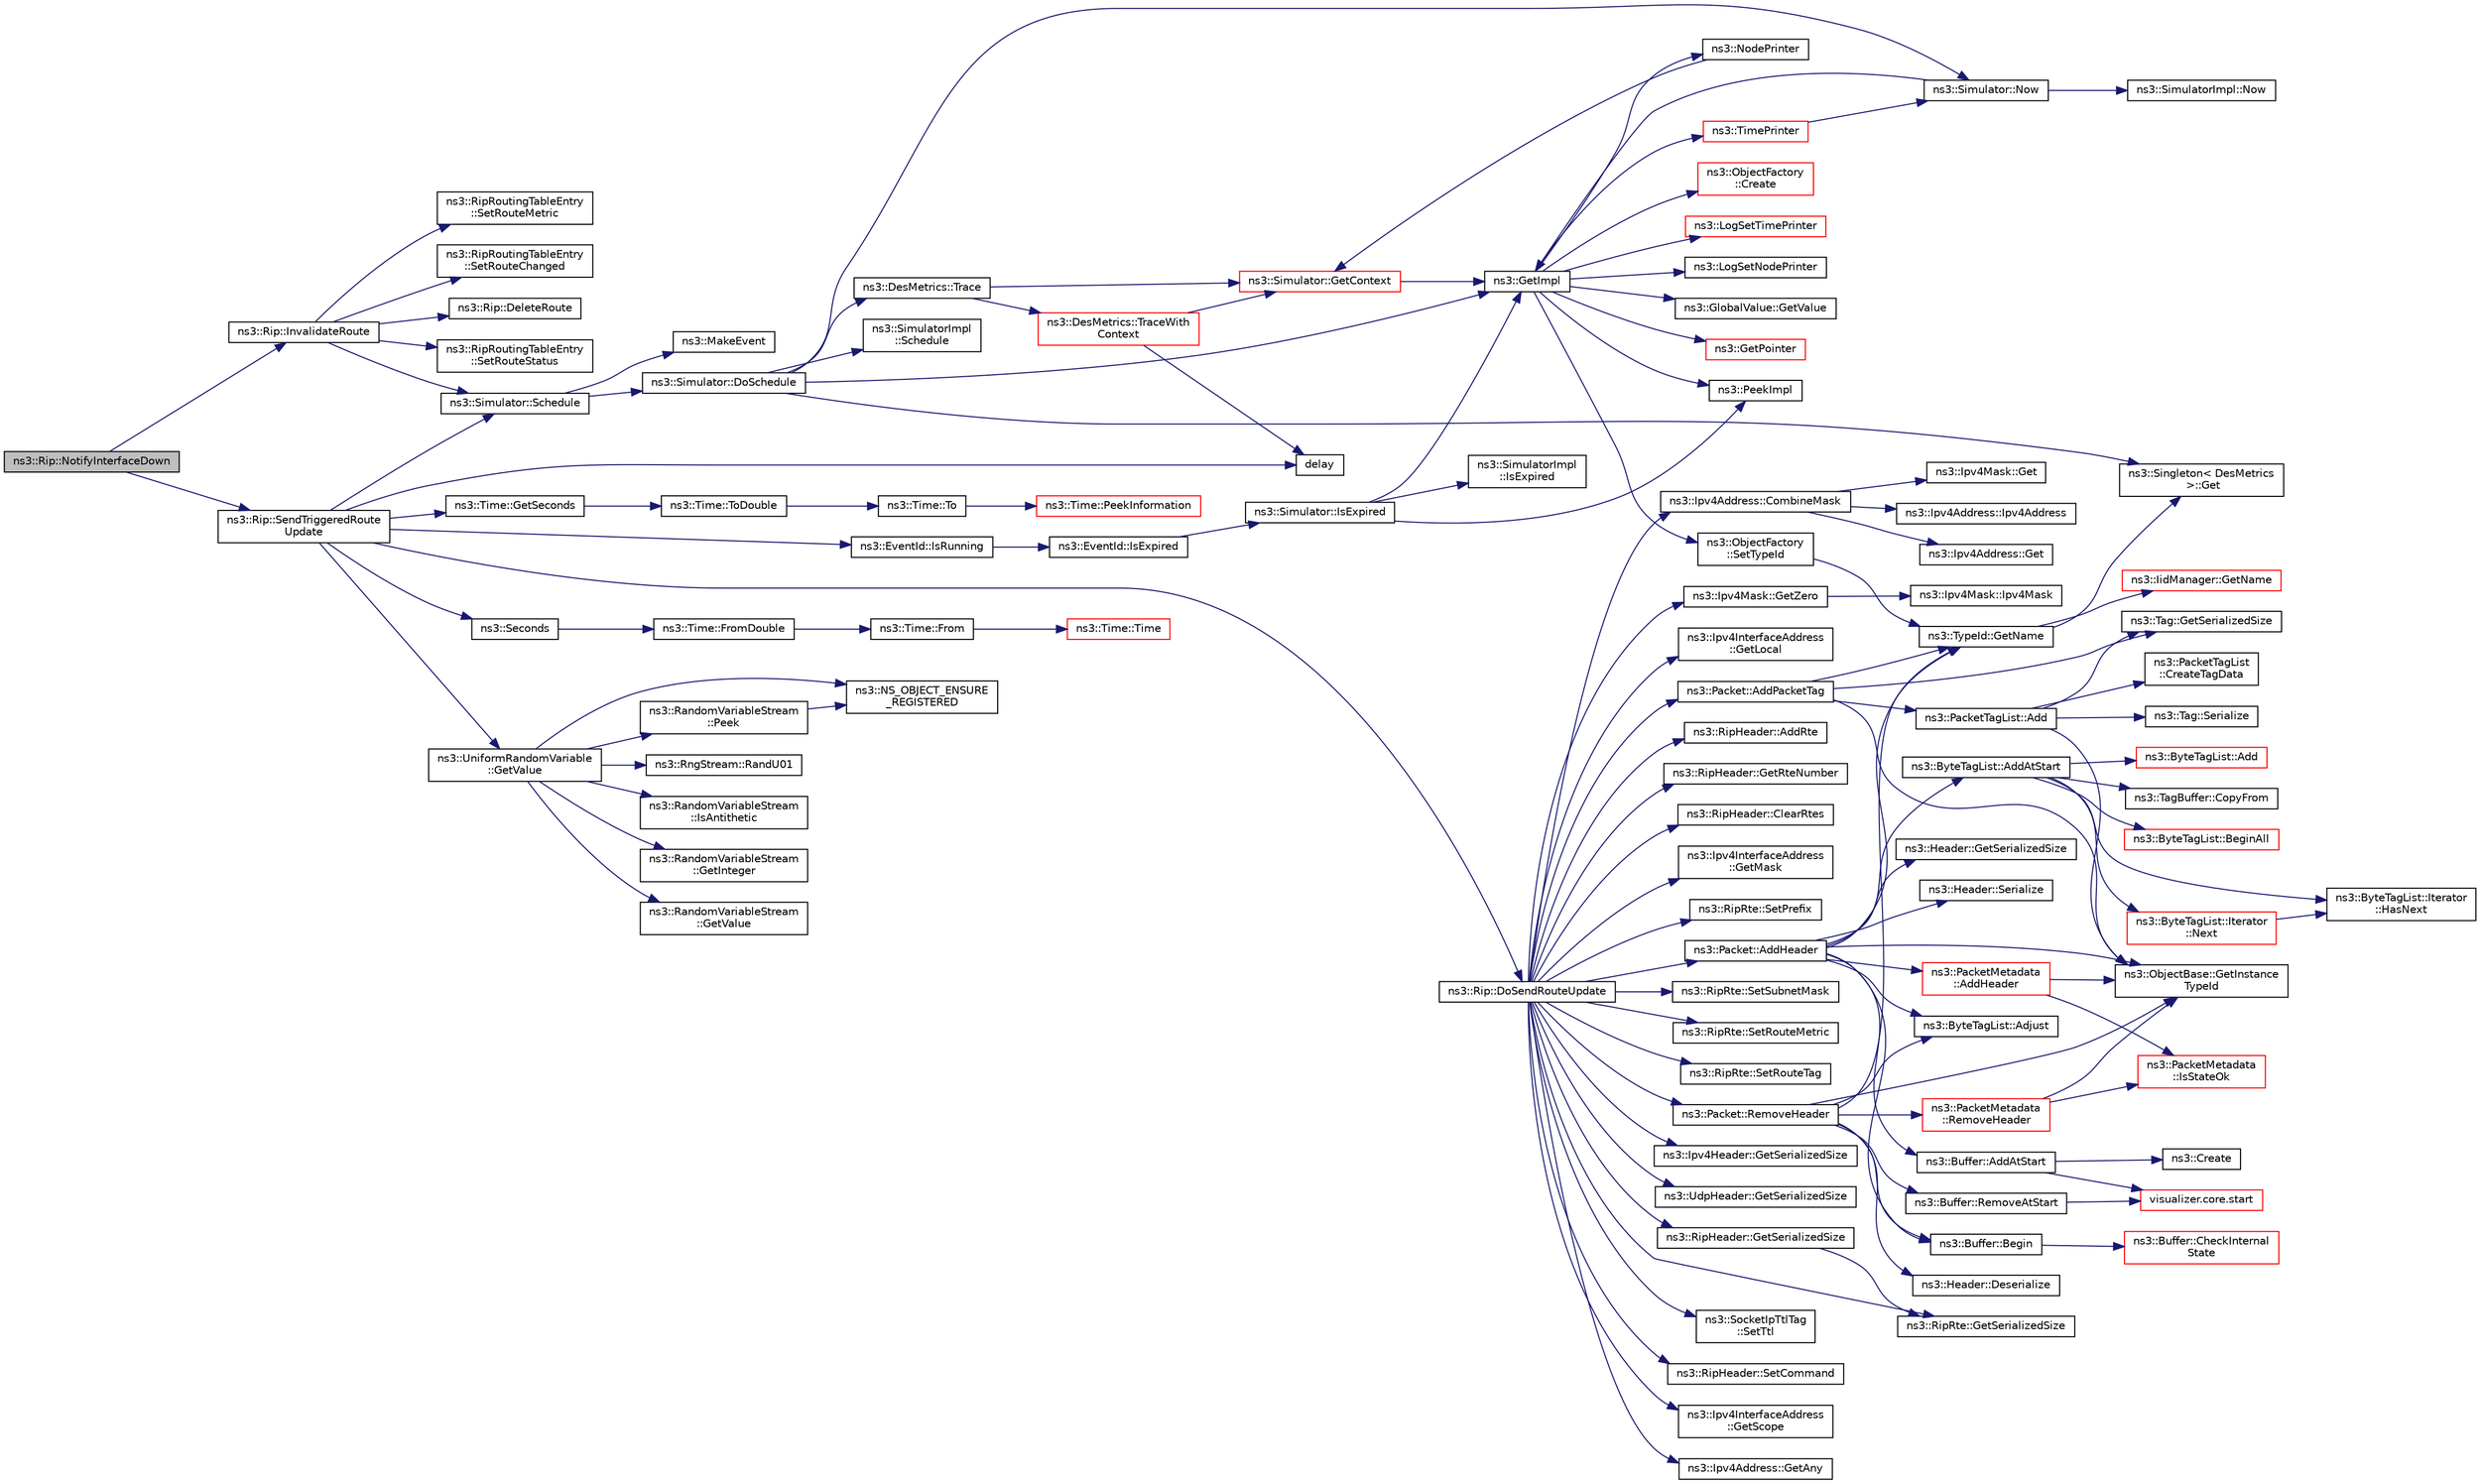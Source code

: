 digraph "ns3::Rip::NotifyInterfaceDown"
{
  edge [fontname="Helvetica",fontsize="10",labelfontname="Helvetica",labelfontsize="10"];
  node [fontname="Helvetica",fontsize="10",shape=record];
  rankdir="LR";
  Node1 [label="ns3::Rip::NotifyInterfaceDown",height=0.2,width=0.4,color="black", fillcolor="grey75", style="filled", fontcolor="black"];
  Node1 -> Node2 [color="midnightblue",fontsize="10",style="solid"];
  Node2 [label="ns3::Rip::InvalidateRoute",height=0.2,width=0.4,color="black", fillcolor="white", style="filled",URL="$d7/d2b/classns3_1_1Rip.html#a48b295877e349360bf978c250ae59083",tooltip="Invalidate a route. "];
  Node2 -> Node3 [color="midnightblue",fontsize="10",style="solid"];
  Node3 [label="ns3::RipRoutingTableEntry\l::SetRouteStatus",height=0.2,width=0.4,color="black", fillcolor="white", style="filled",URL="$db/d65/classns3_1_1RipRoutingTableEntry.html#a3ec44473d5fbeeddeb111fe9964d6adc",tooltip="Set the route status. "];
  Node2 -> Node4 [color="midnightblue",fontsize="10",style="solid"];
  Node4 [label="ns3::RipRoutingTableEntry\l::SetRouteMetric",height=0.2,width=0.4,color="black", fillcolor="white", style="filled",URL="$db/d65/classns3_1_1RipRoutingTableEntry.html#a0142d500046ef047a80ec00edbfac762",tooltip="Set the route metric. "];
  Node2 -> Node5 [color="midnightblue",fontsize="10",style="solid"];
  Node5 [label="ns3::RipRoutingTableEntry\l::SetRouteChanged",height=0.2,width=0.4,color="black", fillcolor="white", style="filled",URL="$db/d65/classns3_1_1RipRoutingTableEntry.html#aa0914dbb327830d3d4e9f5707a0f1f5c",tooltip="Set the route as changed. "];
  Node2 -> Node6 [color="midnightblue",fontsize="10",style="solid"];
  Node6 [label="ns3::Simulator::Schedule",height=0.2,width=0.4,color="black", fillcolor="white", style="filled",URL="$d7/deb/classns3_1_1Simulator.html#a671882c894a08af4a5e91181bf1eec13"];
  Node6 -> Node7 [color="midnightblue",fontsize="10",style="solid"];
  Node7 [label="ns3::Simulator::DoSchedule",height=0.2,width=0.4,color="black", fillcolor="white", style="filled",URL="$d7/deb/classns3_1_1Simulator.html#a47af23973938819bdc89cb2807e09ed5"];
  Node7 -> Node8 [color="midnightblue",fontsize="10",style="solid"];
  Node8 [label="ns3::Singleton\< DesMetrics\l \>::Get",height=0.2,width=0.4,color="black", fillcolor="white", style="filled",URL="$d8/d77/classns3_1_1Singleton.html#a80a2cd3c25a27ea72add7a9f7a141ffa"];
  Node7 -> Node9 [color="midnightblue",fontsize="10",style="solid"];
  Node9 [label="ns3::DesMetrics::Trace",height=0.2,width=0.4,color="black", fillcolor="white", style="filled",URL="$d5/d69/classns3_1_1DesMetrics.html#ab7c6c097412d0398affbc9f8d2643160"];
  Node9 -> Node10 [color="midnightblue",fontsize="10",style="solid"];
  Node10 [label="ns3::DesMetrics::TraceWith\lContext",height=0.2,width=0.4,color="red", fillcolor="white", style="filled",URL="$d5/d69/classns3_1_1DesMetrics.html#abc404d9eee92f4e8fd67f5d200490ed6"];
  Node10 -> Node11 [color="midnightblue",fontsize="10",style="solid"];
  Node11 [label="ns3::Simulator::GetContext",height=0.2,width=0.4,color="red", fillcolor="white", style="filled",URL="$d7/deb/classns3_1_1Simulator.html#a8514b74ee2c42916b351b33c4a963bb0"];
  Node11 -> Node12 [color="midnightblue",fontsize="10",style="solid"];
  Node12 [label="ns3::GetImpl",height=0.2,width=0.4,color="black", fillcolor="white", style="filled",URL="$d4/d8b/group__simulator.html#ga42eb4eddad41528d4d99794a3dae3fd0",tooltip="Get the SimulatorImpl singleton. "];
  Node12 -> Node13 [color="midnightblue",fontsize="10",style="solid"];
  Node13 [label="ns3::PeekImpl",height=0.2,width=0.4,color="black", fillcolor="white", style="filled",URL="$d4/d8b/group__simulator.html#ga233c5c38de117e4e4a5a9cd168694792",tooltip="Get the static SimulatorImpl instance. "];
  Node12 -> Node14 [color="midnightblue",fontsize="10",style="solid"];
  Node14 [label="ns3::GlobalValue::GetValue",height=0.2,width=0.4,color="black", fillcolor="white", style="filled",URL="$dc/d02/classns3_1_1GlobalValue.html#aa33773cb952ba3c285a03ae2c4769b84"];
  Node12 -> Node15 [color="midnightblue",fontsize="10",style="solid"];
  Node15 [label="ns3::ObjectFactory\l::SetTypeId",height=0.2,width=0.4,color="black", fillcolor="white", style="filled",URL="$d5/d0d/classns3_1_1ObjectFactory.html#a77dcd099064038a1eb7a6b8251229ec3"];
  Node15 -> Node16 [color="midnightblue",fontsize="10",style="solid"];
  Node16 [label="ns3::TypeId::GetName",height=0.2,width=0.4,color="black", fillcolor="white", style="filled",URL="$d6/d11/classns3_1_1TypeId.html#aa3c41c79ae428b3cb396a9c6bb3ef314"];
  Node16 -> Node8 [color="midnightblue",fontsize="10",style="solid"];
  Node16 -> Node17 [color="midnightblue",fontsize="10",style="solid"];
  Node17 [label="ns3::IidManager::GetName",height=0.2,width=0.4,color="red", fillcolor="white", style="filled",URL="$d4/d1c/classns3_1_1IidManager.html#a5d68d0f0f44594dcdec239dbdb5bf53c"];
  Node12 -> Node18 [color="midnightblue",fontsize="10",style="solid"];
  Node18 [label="ns3::GetPointer",height=0.2,width=0.4,color="red", fillcolor="white", style="filled",URL="$d7/d2e/namespacens3.html#ab4e173cdfd43d17c1a40d5348510a670"];
  Node12 -> Node19 [color="midnightblue",fontsize="10",style="solid"];
  Node19 [label="ns3::ObjectFactory\l::Create",height=0.2,width=0.4,color="red", fillcolor="white", style="filled",URL="$d5/d0d/classns3_1_1ObjectFactory.html#a18152e93f0a6fe184ed7300cb31e9896"];
  Node12 -> Node20 [color="midnightblue",fontsize="10",style="solid"];
  Node20 [label="ns3::LogSetTimePrinter",height=0.2,width=0.4,color="red", fillcolor="white", style="filled",URL="$d7/d2e/namespacens3.html#acf6a1749b3febc5a6a5b2b8620138d80"];
  Node12 -> Node21 [color="midnightblue",fontsize="10",style="solid"];
  Node21 [label="ns3::TimePrinter",height=0.2,width=0.4,color="red", fillcolor="white", style="filled",URL="$d8/dff/group__logging.html#gaaad3642e8247a056cd83001d805b0812"];
  Node21 -> Node22 [color="midnightblue",fontsize="10",style="solid"];
  Node22 [label="ns3::Simulator::Now",height=0.2,width=0.4,color="black", fillcolor="white", style="filled",URL="$d7/deb/classns3_1_1Simulator.html#ac3178fa975b419f7875e7105be122800"];
  Node22 -> Node12 [color="midnightblue",fontsize="10",style="solid"];
  Node22 -> Node23 [color="midnightblue",fontsize="10",style="solid"];
  Node23 [label="ns3::SimulatorImpl::Now",height=0.2,width=0.4,color="black", fillcolor="white", style="filled",URL="$d2/d19/classns3_1_1SimulatorImpl.html#aa516c50060846adc6fd316e83ef0797c"];
  Node12 -> Node24 [color="midnightblue",fontsize="10",style="solid"];
  Node24 [label="ns3::LogSetNodePrinter",height=0.2,width=0.4,color="black", fillcolor="white", style="filled",URL="$d7/d2e/namespacens3.html#aa6e659ca357c8309352fa0f146793810"];
  Node12 -> Node25 [color="midnightblue",fontsize="10",style="solid"];
  Node25 [label="ns3::NodePrinter",height=0.2,width=0.4,color="black", fillcolor="white", style="filled",URL="$d8/dff/group__logging.html#gaaffbf70ff3766cd62b8bbd9b140d2a1b"];
  Node25 -> Node11 [color="midnightblue",fontsize="10",style="solid"];
  Node10 -> Node26 [color="midnightblue",fontsize="10",style="solid"];
  Node26 [label="delay",height=0.2,width=0.4,color="black", fillcolor="white", style="filled",URL="$d8/d68/lte_2model_2fading-traces_2fading__trace__generator_8m.html#a7964e6aa8f61a9d28973c8267a606ad8"];
  Node9 -> Node11 [color="midnightblue",fontsize="10",style="solid"];
  Node7 -> Node22 [color="midnightblue",fontsize="10",style="solid"];
  Node7 -> Node12 [color="midnightblue",fontsize="10",style="solid"];
  Node7 -> Node27 [color="midnightblue",fontsize="10",style="solid"];
  Node27 [label="ns3::SimulatorImpl\l::Schedule",height=0.2,width=0.4,color="black", fillcolor="white", style="filled",URL="$d2/d19/classns3_1_1SimulatorImpl.html#a24eac97ca7dc0e64162e3596064cfb5c"];
  Node6 -> Node28 [color="midnightblue",fontsize="10",style="solid"];
  Node28 [label="ns3::MakeEvent",height=0.2,width=0.4,color="black", fillcolor="white", style="filled",URL="$d0/dac/group__makeeventfnptr.html#ga289a28a2497c18a9bd299e5e2014094b"];
  Node2 -> Node29 [color="midnightblue",fontsize="10",style="solid"];
  Node29 [label="ns3::Rip::DeleteRoute",height=0.2,width=0.4,color="black", fillcolor="white", style="filled",URL="$d7/d2b/classns3_1_1Rip.html#a4613413ac628e8313c26d5ea6ed99761",tooltip="Delete a route. "];
  Node1 -> Node30 [color="midnightblue",fontsize="10",style="solid"];
  Node30 [label="ns3::Rip::SendTriggeredRoute\lUpdate",height=0.2,width=0.4,color="black", fillcolor="white", style="filled",URL="$d7/d2b/classns3_1_1Rip.html#aee5d3efe6b4dbcd128018f49b981fd7c",tooltip="Send Triggered Routing Updates on all interfaces. "];
  Node30 -> Node31 [color="midnightblue",fontsize="10",style="solid"];
  Node31 [label="ns3::EventId::IsRunning",height=0.2,width=0.4,color="black", fillcolor="white", style="filled",URL="$d1/df8/classns3_1_1EventId.html#aabf8476d1a080c199ea0c6aa9ccea372"];
  Node31 -> Node32 [color="midnightblue",fontsize="10",style="solid"];
  Node32 [label="ns3::EventId::IsExpired",height=0.2,width=0.4,color="black", fillcolor="white", style="filled",URL="$d1/df8/classns3_1_1EventId.html#a5c30c92e7c1c34b4e8505cc07ed71b02"];
  Node32 -> Node33 [color="midnightblue",fontsize="10",style="solid"];
  Node33 [label="ns3::Simulator::IsExpired",height=0.2,width=0.4,color="black", fillcolor="white", style="filled",URL="$d7/deb/classns3_1_1Simulator.html#a83ac8425c319a29b64f6d3b2ffc61e9c"];
  Node33 -> Node13 [color="midnightblue",fontsize="10",style="solid"];
  Node33 -> Node12 [color="midnightblue",fontsize="10",style="solid"];
  Node33 -> Node34 [color="midnightblue",fontsize="10",style="solid"];
  Node34 [label="ns3::SimulatorImpl\l::IsExpired",height=0.2,width=0.4,color="black", fillcolor="white", style="filled",URL="$d2/d19/classns3_1_1SimulatorImpl.html#a4b01ac397f5ce86997e9caec087f63d2"];
  Node30 -> Node26 [color="midnightblue",fontsize="10",style="solid"];
  Node30 -> Node35 [color="midnightblue",fontsize="10",style="solid"];
  Node35 [label="ns3::Seconds",height=0.2,width=0.4,color="black", fillcolor="white", style="filled",URL="$d1/dec/group__timecivil.html#ga33c34b816f8ff6628e33d5c8e9713b9e"];
  Node35 -> Node36 [color="midnightblue",fontsize="10",style="solid"];
  Node36 [label="ns3::Time::FromDouble",height=0.2,width=0.4,color="black", fillcolor="white", style="filled",URL="$dc/d04/classns3_1_1Time.html#a60e845f4a74e62495b86356afe604cb4"];
  Node36 -> Node37 [color="midnightblue",fontsize="10",style="solid"];
  Node37 [label="ns3::Time::From",height=0.2,width=0.4,color="black", fillcolor="white", style="filled",URL="$dc/d04/classns3_1_1Time.html#a34e4acc13d0e08cc8cb9cd3b838b9baf"];
  Node37 -> Node38 [color="midnightblue",fontsize="10",style="solid"];
  Node38 [label="ns3::Time::Time",height=0.2,width=0.4,color="red", fillcolor="white", style="filled",URL="$dc/d04/classns3_1_1Time.html#a8a39dc1b8cbbd7fe6d940e492d1b925e"];
  Node30 -> Node39 [color="midnightblue",fontsize="10",style="solid"];
  Node39 [label="ns3::UniformRandomVariable\l::GetValue",height=0.2,width=0.4,color="black", fillcolor="white", style="filled",URL="$d0/d5b/classns3_1_1UniformRandomVariable.html#a03822d8c86ac51e9aa83bbc73041386b",tooltip="Get the next random value, as a double in the specified range . "];
  Node39 -> Node40 [color="midnightblue",fontsize="10",style="solid"];
  Node40 [label="ns3::RandomVariableStream\l::Peek",height=0.2,width=0.4,color="black", fillcolor="white", style="filled",URL="$dc/daa/classns3_1_1RandomVariableStream.html#ac5aa8d691c061bcc88a909dc9b479222",tooltip="Get the pointer to the underlying RNG stream. "];
  Node40 -> Node41 [color="midnightblue",fontsize="10",style="solid"];
  Node41 [label="ns3::NS_OBJECT_ENSURE\l_REGISTERED",height=0.2,width=0.4,color="black", fillcolor="white", style="filled",URL="$d7/d2e/namespacens3.html#ac633cbd86ee5879afd4312a843a9ff8c"];
  Node39 -> Node42 [color="midnightblue",fontsize="10",style="solid"];
  Node42 [label="ns3::RngStream::RandU01",height=0.2,width=0.4,color="black", fillcolor="white", style="filled",URL="$da/d35/classns3_1_1RngStream.html#a46be36426b8bc712e9de468b63558c22"];
  Node39 -> Node43 [color="midnightblue",fontsize="10",style="solid"];
  Node43 [label="ns3::RandomVariableStream\l::IsAntithetic",height=0.2,width=0.4,color="black", fillcolor="white", style="filled",URL="$dc/daa/classns3_1_1RandomVariableStream.html#a7bf5175d624b14bd023f8c4f78bc5fd7",tooltip="Check if antithetic values will be generated. "];
  Node39 -> Node44 [color="midnightblue",fontsize="10",style="solid"];
  Node44 [label="ns3::RandomVariableStream\l::GetInteger",height=0.2,width=0.4,color="black", fillcolor="white", style="filled",URL="$dc/daa/classns3_1_1RandomVariableStream.html#a66cd94e6305ce7f000f1a9ff0fcb9aef",tooltip="Get the next random value as an integer drawn from the distribution. "];
  Node39 -> Node45 [color="midnightblue",fontsize="10",style="solid"];
  Node45 [label="ns3::RandomVariableStream\l::GetValue",height=0.2,width=0.4,color="black", fillcolor="white", style="filled",URL="$dc/daa/classns3_1_1RandomVariableStream.html#a4fa5944dc4cb11544e661ed23072b36c",tooltip="Get the next random value as a double drawn from the distribution. "];
  Node39 -> Node41 [color="midnightblue",fontsize="10",style="solid"];
  Node30 -> Node46 [color="midnightblue",fontsize="10",style="solid"];
  Node46 [label="ns3::Time::GetSeconds",height=0.2,width=0.4,color="black", fillcolor="white", style="filled",URL="$dc/d04/classns3_1_1Time.html#a8f20d5c3b0902d7b4320982f340b57c8"];
  Node46 -> Node47 [color="midnightblue",fontsize="10",style="solid"];
  Node47 [label="ns3::Time::ToDouble",height=0.2,width=0.4,color="black", fillcolor="white", style="filled",URL="$dc/d04/classns3_1_1Time.html#a5fc320666cc3f9b379e64e9263e332b3"];
  Node47 -> Node48 [color="midnightblue",fontsize="10",style="solid"];
  Node48 [label="ns3::Time::To",height=0.2,width=0.4,color="black", fillcolor="white", style="filled",URL="$dc/d04/classns3_1_1Time.html#a04904d9cb915f816b62df3d4e65ce78c"];
  Node48 -> Node49 [color="midnightblue",fontsize="10",style="solid"];
  Node49 [label="ns3::Time::PeekInformation",height=0.2,width=0.4,color="red", fillcolor="white", style="filled",URL="$dc/d04/classns3_1_1Time.html#a0b023c55c20582aa7c1781aacf128034"];
  Node30 -> Node6 [color="midnightblue",fontsize="10",style="solid"];
  Node30 -> Node50 [color="midnightblue",fontsize="10",style="solid"];
  Node50 [label="ns3::Rip::DoSendRouteUpdate",height=0.2,width=0.4,color="black", fillcolor="white", style="filled",URL="$d7/d2b/classns3_1_1Rip.html#a106f73869862c38c070faec379542e05",tooltip="Send Routing Updates on all interfaces. "];
  Node50 -> Node51 [color="midnightblue",fontsize="10",style="solid"];
  Node51 [label="ns3::Ipv4Header::GetSerializedSize",height=0.2,width=0.4,color="black", fillcolor="white", style="filled",URL="$d9/df1/classns3_1_1Ipv4Header.html#a5bcd2cd5629c4818816be510bbd0d112"];
  Node50 -> Node52 [color="midnightblue",fontsize="10",style="solid"];
  Node52 [label="ns3::UdpHeader::GetSerializedSize",height=0.2,width=0.4,color="black", fillcolor="white", style="filled",URL="$d3/dc4/classns3_1_1UdpHeader.html#a1546301b5c5d2f77045011f44b870cd3"];
  Node50 -> Node53 [color="midnightblue",fontsize="10",style="solid"];
  Node53 [label="ns3::RipHeader::GetSerializedSize",height=0.2,width=0.4,color="black", fillcolor="white", style="filled",URL="$d2/d41/classns3_1_1RipHeader.html#ae532554fb15b47003a7b6749038e1d5a",tooltip="Get the serialized size of the packet. "];
  Node53 -> Node54 [color="midnightblue",fontsize="10",style="solid"];
  Node54 [label="ns3::RipRte::GetSerializedSize",height=0.2,width=0.4,color="black", fillcolor="white", style="filled",URL="$db/dfe/classns3_1_1RipRte.html#a1b8a2bdfc0aedcdb9666d5f81676eb3c",tooltip="Get the serialized size of the packet. "];
  Node50 -> Node54 [color="midnightblue",fontsize="10",style="solid"];
  Node50 -> Node55 [color="midnightblue",fontsize="10",style="solid"];
  Node55 [label="ns3::SocketIpTtlTag\l::SetTtl",height=0.2,width=0.4,color="black", fillcolor="white", style="filled",URL="$df/db8/classns3_1_1SocketIpTtlTag.html#a48f236b4dde3533b9ab16372cf6c5237",tooltip="Set the tag&#39;s TTL. "];
  Node50 -> Node56 [color="midnightblue",fontsize="10",style="solid"];
  Node56 [label="ns3::Packet::AddPacketTag",height=0.2,width=0.4,color="black", fillcolor="white", style="filled",URL="$dd/d7a/classns3_1_1Packet.html#a7400b8655852f5271c5957250d0141af",tooltip="Add a packet tag. "];
  Node56 -> Node57 [color="midnightblue",fontsize="10",style="solid"];
  Node57 [label="ns3::ObjectBase::GetInstance\lTypeId",height=0.2,width=0.4,color="black", fillcolor="white", style="filled",URL="$d2/dac/classns3_1_1ObjectBase.html#abe5b43a6f5b99a92a4c3122db31f06fb"];
  Node56 -> Node16 [color="midnightblue",fontsize="10",style="solid"];
  Node56 -> Node58 [color="midnightblue",fontsize="10",style="solid"];
  Node58 [label="ns3::Tag::GetSerializedSize",height=0.2,width=0.4,color="black", fillcolor="white", style="filled",URL="$d0/d79/classns3_1_1Tag.html#a01c8efdea943fd8cce2ef5d4d67eefa6"];
  Node56 -> Node59 [color="midnightblue",fontsize="10",style="solid"];
  Node59 [label="ns3::PacketTagList::Add",height=0.2,width=0.4,color="black", fillcolor="white", style="filled",URL="$dd/d19/classns3_1_1PacketTagList.html#a37f008b6f336f3ac6232d558b93e8a6e"];
  Node59 -> Node57 [color="midnightblue",fontsize="10",style="solid"];
  Node59 -> Node60 [color="midnightblue",fontsize="10",style="solid"];
  Node60 [label="ns3::PacketTagList\l::CreateTagData",height=0.2,width=0.4,color="black", fillcolor="white", style="filled",URL="$dd/d19/classns3_1_1PacketTagList.html#abfab9cfb3a21336e2f7962cc51fcff94"];
  Node59 -> Node58 [color="midnightblue",fontsize="10",style="solid"];
  Node59 -> Node61 [color="midnightblue",fontsize="10",style="solid"];
  Node61 [label="ns3::Tag::Serialize",height=0.2,width=0.4,color="black", fillcolor="white", style="filled",URL="$d0/d79/classns3_1_1Tag.html#ac9aa7c4f923da5d2c82de94690101dc3"];
  Node50 -> Node62 [color="midnightblue",fontsize="10",style="solid"];
  Node62 [label="ns3::RipHeader::SetCommand",height=0.2,width=0.4,color="black", fillcolor="white", style="filled",URL="$d2/d41/classns3_1_1RipHeader.html#a8c19b80a57e0f5120e280225cf062b2a",tooltip="Set the command. "];
  Node50 -> Node63 [color="midnightblue",fontsize="10",style="solid"];
  Node63 [label="ns3::Ipv4InterfaceAddress\l::GetScope",height=0.2,width=0.4,color="black", fillcolor="white", style="filled",URL="$d4/d16/classns3_1_1Ipv4InterfaceAddress.html#afe80259f5353bbb4bee676a0accba612",tooltip="Get address scope. "];
  Node50 -> Node64 [color="midnightblue",fontsize="10",style="solid"];
  Node64 [label="ns3::Ipv4Address::GetAny",height=0.2,width=0.4,color="black", fillcolor="white", style="filled",URL="$de/d55/classns3_1_1Ipv4Address.html#a7a39b330c8e701183a411d5779fca1a4"];
  Node50 -> Node65 [color="midnightblue",fontsize="10",style="solid"];
  Node65 [label="ns3::Ipv4Mask::GetZero",height=0.2,width=0.4,color="black", fillcolor="white", style="filled",URL="$d5/df8/classns3_1_1Ipv4Mask.html#ac2dda492011ede8350008d753d278998"];
  Node65 -> Node66 [color="midnightblue",fontsize="10",style="solid"];
  Node66 [label="ns3::Ipv4Mask::Ipv4Mask",height=0.2,width=0.4,color="black", fillcolor="white", style="filled",URL="$d5/df8/classns3_1_1Ipv4Mask.html#a4f877fcb3423f63debab168c83213627"];
  Node50 -> Node67 [color="midnightblue",fontsize="10",style="solid"];
  Node67 [label="ns3::Ipv4InterfaceAddress\l::GetLocal",height=0.2,width=0.4,color="black", fillcolor="white", style="filled",URL="$d4/d16/classns3_1_1Ipv4InterfaceAddress.html#a716a425049f48b9fe6e38868b1f413f6",tooltip="Get the local address. "];
  Node50 -> Node68 [color="midnightblue",fontsize="10",style="solid"];
  Node68 [label="ns3::Ipv4Address::CombineMask",height=0.2,width=0.4,color="black", fillcolor="white", style="filled",URL="$de/d55/classns3_1_1Ipv4Address.html#abc9bf1629800f0809d97dfd8b5c38bc7",tooltip="Combine this address with a network mask. "];
  Node68 -> Node69 [color="midnightblue",fontsize="10",style="solid"];
  Node69 [label="ns3::Ipv4Address::Ipv4Address",height=0.2,width=0.4,color="black", fillcolor="white", style="filled",URL="$de/d55/classns3_1_1Ipv4Address.html#aaabb51dd481f4b6908afd72affc49b20"];
  Node68 -> Node70 [color="midnightblue",fontsize="10",style="solid"];
  Node70 [label="ns3::Ipv4Address::Get",height=0.2,width=0.4,color="black", fillcolor="white", style="filled",URL="$de/d55/classns3_1_1Ipv4Address.html#ae65810a69898982e927b83660d3bc4d8"];
  Node68 -> Node71 [color="midnightblue",fontsize="10",style="solid"];
  Node71 [label="ns3::Ipv4Mask::Get",height=0.2,width=0.4,color="black", fillcolor="white", style="filled",URL="$d5/df8/classns3_1_1Ipv4Mask.html#ac557d10d9807bbc022ed64e2b929b2db"];
  Node50 -> Node72 [color="midnightblue",fontsize="10",style="solid"];
  Node72 [label="ns3::Ipv4InterfaceAddress\l::GetMask",height=0.2,width=0.4,color="black", fillcolor="white", style="filled",URL="$d4/d16/classns3_1_1Ipv4InterfaceAddress.html#a6b854be0dc6cd68dacaea8b8037cbc62",tooltip="Get the network mask. "];
  Node50 -> Node73 [color="midnightblue",fontsize="10",style="solid"];
  Node73 [label="ns3::RipRte::SetPrefix",height=0.2,width=0.4,color="black", fillcolor="white", style="filled",URL="$db/dfe/classns3_1_1RipRte.html#a3c90b708b76c43b686c76d63fbc7422e",tooltip="Set the prefix. "];
  Node50 -> Node74 [color="midnightblue",fontsize="10",style="solid"];
  Node74 [label="ns3::RipRte::SetSubnetMask",height=0.2,width=0.4,color="black", fillcolor="white", style="filled",URL="$db/dfe/classns3_1_1RipRte.html#a0b806b2874053eed903b2d4286c37bbd",tooltip="Set the subnet mask. "];
  Node50 -> Node75 [color="midnightblue",fontsize="10",style="solid"];
  Node75 [label="ns3::RipRte::SetRouteMetric",height=0.2,width=0.4,color="black", fillcolor="white", style="filled",URL="$db/dfe/classns3_1_1RipRte.html#a1ca87124272e6d326588ff5cdb0d03de",tooltip="Set the route metric. "];
  Node50 -> Node76 [color="midnightblue",fontsize="10",style="solid"];
  Node76 [label="ns3::RipRte::SetRouteTag",height=0.2,width=0.4,color="black", fillcolor="white", style="filled",URL="$db/dfe/classns3_1_1RipRte.html#ad01bfc28a5ca8c42fb847410de179a66",tooltip="Set the route tag. "];
  Node50 -> Node77 [color="midnightblue",fontsize="10",style="solid"];
  Node77 [label="ns3::RipHeader::AddRte",height=0.2,width=0.4,color="black", fillcolor="white", style="filled",URL="$d2/d41/classns3_1_1RipHeader.html#a6c32234456f7341b66b3f7be38ccb249",tooltip="Add a RTE to the message. "];
  Node50 -> Node78 [color="midnightblue",fontsize="10",style="solid"];
  Node78 [label="ns3::RipHeader::GetRteNumber",height=0.2,width=0.4,color="black", fillcolor="white", style="filled",URL="$d2/d41/classns3_1_1RipHeader.html#ae2dc200bb100ca5f34e4a6918a93b50b",tooltip="Get the number of RTE included in the message. "];
  Node50 -> Node79 [color="midnightblue",fontsize="10",style="solid"];
  Node79 [label="ns3::Packet::AddHeader",height=0.2,width=0.4,color="black", fillcolor="white", style="filled",URL="$dd/d7a/classns3_1_1Packet.html#a465108c595a0bc592095cbcab1832ed8",tooltip="Add header to this packet. "];
  Node79 -> Node80 [color="midnightblue",fontsize="10",style="solid"];
  Node80 [label="ns3::Header::GetSerializedSize",height=0.2,width=0.4,color="black", fillcolor="white", style="filled",URL="$d6/dae/classns3_1_1Header.html#a6ef0497eabc1b1fb0ad42738eb73f934"];
  Node79 -> Node57 [color="midnightblue",fontsize="10",style="solid"];
  Node79 -> Node16 [color="midnightblue",fontsize="10",style="solid"];
  Node79 -> Node81 [color="midnightblue",fontsize="10",style="solid"];
  Node81 [label="ns3::Buffer::AddAtStart",height=0.2,width=0.4,color="black", fillcolor="white", style="filled",URL="$da/d85/classns3_1_1Buffer.html#a8abd8164c3671d3dadc98fc66fade7b1"];
  Node81 -> Node82 [color="midnightblue",fontsize="10",style="solid"];
  Node82 [label="visualizer.core.start",height=0.2,width=0.4,color="red", fillcolor="white", style="filled",URL="$df/d6c/namespacevisualizer_1_1core.html#a2a35e5d8a34af358b508dac8635754e0"];
  Node81 -> Node83 [color="midnightblue",fontsize="10",style="solid"];
  Node83 [label="ns3::Create",height=0.2,width=0.4,color="black", fillcolor="white", style="filled",URL="$d2/df2/group__ptr.html#ga0406dd2d929ceac05ce39d4579fa3e4b"];
  Node79 -> Node84 [color="midnightblue",fontsize="10",style="solid"];
  Node84 [label="ns3::ByteTagList::Adjust",height=0.2,width=0.4,color="black", fillcolor="white", style="filled",URL="$dd/d64/classns3_1_1ByteTagList.html#a1fec06d7e6daaf8039cf2a148e4090f2"];
  Node79 -> Node85 [color="midnightblue",fontsize="10",style="solid"];
  Node85 [label="ns3::ByteTagList::AddAtStart",height=0.2,width=0.4,color="black", fillcolor="white", style="filled",URL="$dd/d64/classns3_1_1ByteTagList.html#acb4563fbe4299c55af41ba7a166b71d5"];
  Node85 -> Node86 [color="midnightblue",fontsize="10",style="solid"];
  Node86 [label="ns3::ByteTagList::BeginAll",height=0.2,width=0.4,color="red", fillcolor="white", style="filled",URL="$dd/d64/classns3_1_1ByteTagList.html#ac4f33846ef6a84a64ede38b2de1564ba",tooltip="Returns an iterator pointing to the very first tag in this list. "];
  Node85 -> Node87 [color="midnightblue",fontsize="10",style="solid"];
  Node87 [label="ns3::ByteTagList::Iterator\l::HasNext",height=0.2,width=0.4,color="black", fillcolor="white", style="filled",URL="$de/dc7/classns3_1_1ByteTagList_1_1Iterator.html#aa1c5eb37f289d0eef8dfaf687498eaec",tooltip="Used to determine if the iterator is at the end of the byteTagList. "];
  Node85 -> Node88 [color="midnightblue",fontsize="10",style="solid"];
  Node88 [label="ns3::ByteTagList::Iterator\l::Next",height=0.2,width=0.4,color="red", fillcolor="white", style="filled",URL="$de/dc7/classns3_1_1ByteTagList_1_1Iterator.html#af521864d800baab1d9c5262f59ce4433",tooltip="Returns the next Item from the ByteTagList. "];
  Node88 -> Node87 [color="midnightblue",fontsize="10",style="solid"];
  Node85 -> Node89 [color="midnightblue",fontsize="10",style="solid"];
  Node89 [label="ns3::ByteTagList::Add",height=0.2,width=0.4,color="red", fillcolor="white", style="filled",URL="$dd/d64/classns3_1_1ByteTagList.html#ac970192e923afc561a304d17af4b8a52"];
  Node85 -> Node90 [color="midnightblue",fontsize="10",style="solid"];
  Node90 [label="ns3::TagBuffer::CopyFrom",height=0.2,width=0.4,color="black", fillcolor="white", style="filled",URL="$d6/ded/classns3_1_1TagBuffer.html#afe07a9e117449ff5b5d5857291671349",tooltip="Copy the nternal structure of another TagBuffer. "];
  Node79 -> Node91 [color="midnightblue",fontsize="10",style="solid"];
  Node91 [label="ns3::Header::Serialize",height=0.2,width=0.4,color="black", fillcolor="white", style="filled",URL="$d6/dae/classns3_1_1Header.html#afb61f1aac69ff8349a6bfe521fab5404"];
  Node79 -> Node92 [color="midnightblue",fontsize="10",style="solid"];
  Node92 [label="ns3::Buffer::Begin",height=0.2,width=0.4,color="black", fillcolor="white", style="filled",URL="$da/d85/classns3_1_1Buffer.html#a893d4bf50df13e730b6cd0fda91b967f"];
  Node92 -> Node93 [color="midnightblue",fontsize="10",style="solid"];
  Node93 [label="ns3::Buffer::CheckInternal\lState",height=0.2,width=0.4,color="red", fillcolor="white", style="filled",URL="$da/d85/classns3_1_1Buffer.html#a6202ce7f1ecc1fc7a14cc13017375d14",tooltip="Checks the internal buffer structures consistency. "];
  Node79 -> Node94 [color="midnightblue",fontsize="10",style="solid"];
  Node94 [label="ns3::PacketMetadata\l::AddHeader",height=0.2,width=0.4,color="red", fillcolor="white", style="filled",URL="$d1/db1/classns3_1_1PacketMetadata.html#abdce736c4c5f647242f0808c0d2f9249",tooltip="Add an header. "];
  Node94 -> Node95 [color="midnightblue",fontsize="10",style="solid"];
  Node95 [label="ns3::PacketMetadata\l::IsStateOk",height=0.2,width=0.4,color="red", fillcolor="white", style="filled",URL="$d1/db1/classns3_1_1PacketMetadata.html#a208d3163e28704438cdd4d30318e489c",tooltip="Check if the metadata state is ok. "];
  Node94 -> Node57 [color="midnightblue",fontsize="10",style="solid"];
  Node50 -> Node96 [color="midnightblue",fontsize="10",style="solid"];
  Node96 [label="ns3::Packet::RemoveHeader",height=0.2,width=0.4,color="black", fillcolor="white", style="filled",URL="$dd/d7a/classns3_1_1Packet.html#a0961eccf975d75f902d40956c93ba63e",tooltip="Deserialize and remove the header from the internal buffer. "];
  Node96 -> Node97 [color="midnightblue",fontsize="10",style="solid"];
  Node97 [label="ns3::Header::Deserialize",height=0.2,width=0.4,color="black", fillcolor="white", style="filled",URL="$d6/dae/classns3_1_1Header.html#a78be9400bb66b2a8543606f395ef5396"];
  Node96 -> Node92 [color="midnightblue",fontsize="10",style="solid"];
  Node96 -> Node57 [color="midnightblue",fontsize="10",style="solid"];
  Node96 -> Node16 [color="midnightblue",fontsize="10",style="solid"];
  Node96 -> Node98 [color="midnightblue",fontsize="10",style="solid"];
  Node98 [label="ns3::Buffer::RemoveAtStart",height=0.2,width=0.4,color="black", fillcolor="white", style="filled",URL="$da/d85/classns3_1_1Buffer.html#adeecbb3e8f518aec6fee0437578ade4b"];
  Node98 -> Node82 [color="midnightblue",fontsize="10",style="solid"];
  Node96 -> Node84 [color="midnightblue",fontsize="10",style="solid"];
  Node96 -> Node99 [color="midnightblue",fontsize="10",style="solid"];
  Node99 [label="ns3::PacketMetadata\l::RemoveHeader",height=0.2,width=0.4,color="red", fillcolor="white", style="filled",URL="$d1/db1/classns3_1_1PacketMetadata.html#afa8a589ec783d4998516d7f39f21242d",tooltip="Remove an header. "];
  Node99 -> Node57 [color="midnightblue",fontsize="10",style="solid"];
  Node99 -> Node95 [color="midnightblue",fontsize="10",style="solid"];
  Node50 -> Node100 [color="midnightblue",fontsize="10",style="solid"];
  Node100 [label="ns3::RipHeader::ClearRtes",height=0.2,width=0.4,color="black", fillcolor="white", style="filled",URL="$d2/d41/classns3_1_1RipHeader.html#ab1c9854e4490e4edf68532e4d44bfdf2",tooltip="Clear all the RTEs from the header. "];
}
